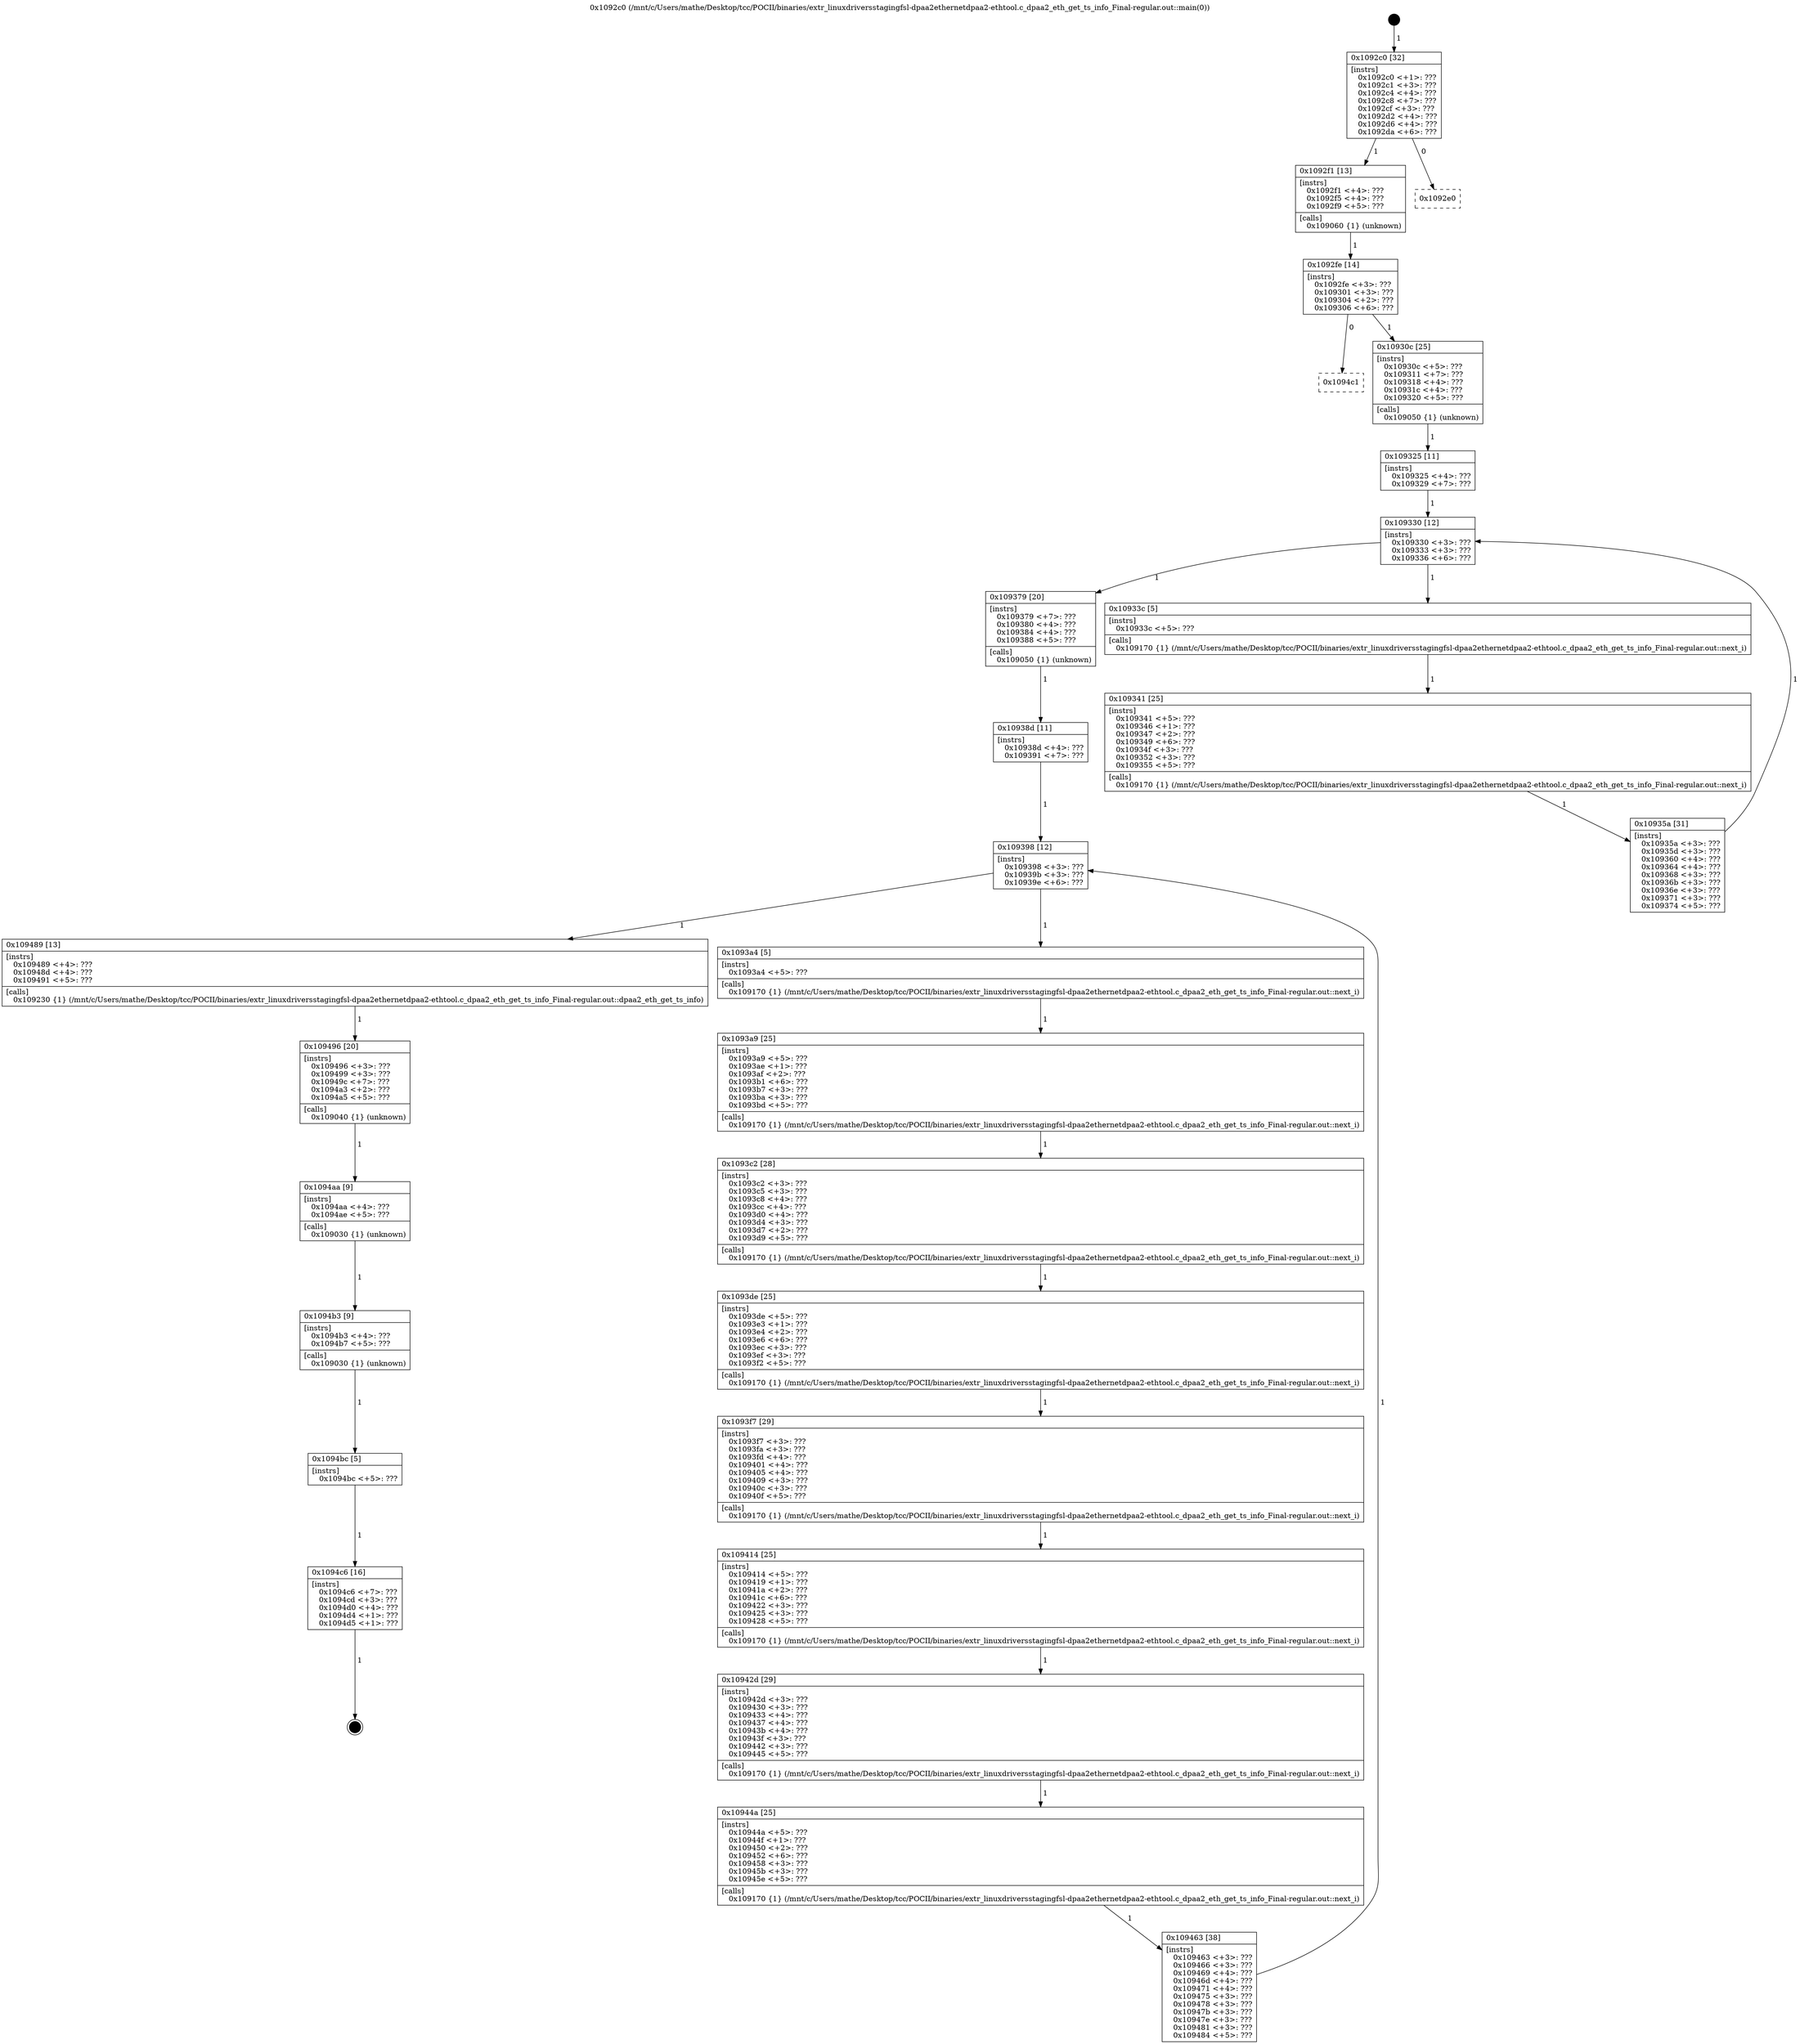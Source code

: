digraph "0x1092c0" {
  label = "0x1092c0 (/mnt/c/Users/mathe/Desktop/tcc/POCII/binaries/extr_linuxdriversstagingfsl-dpaa2ethernetdpaa2-ethtool.c_dpaa2_eth_get_ts_info_Final-regular.out::main(0))"
  labelloc = "t"
  node[shape=record]

  Entry [label="",width=0.3,height=0.3,shape=circle,fillcolor=black,style=filled]
  "0x1092c0" [label="{
     0x1092c0 [32]\l
     | [instrs]\l
     &nbsp;&nbsp;0x1092c0 \<+1\>: ???\l
     &nbsp;&nbsp;0x1092c1 \<+3\>: ???\l
     &nbsp;&nbsp;0x1092c4 \<+4\>: ???\l
     &nbsp;&nbsp;0x1092c8 \<+7\>: ???\l
     &nbsp;&nbsp;0x1092cf \<+3\>: ???\l
     &nbsp;&nbsp;0x1092d2 \<+4\>: ???\l
     &nbsp;&nbsp;0x1092d6 \<+4\>: ???\l
     &nbsp;&nbsp;0x1092da \<+6\>: ???\l
  }"]
  "0x1092f1" [label="{
     0x1092f1 [13]\l
     | [instrs]\l
     &nbsp;&nbsp;0x1092f1 \<+4\>: ???\l
     &nbsp;&nbsp;0x1092f5 \<+4\>: ???\l
     &nbsp;&nbsp;0x1092f9 \<+5\>: ???\l
     | [calls]\l
     &nbsp;&nbsp;0x109060 \{1\} (unknown)\l
  }"]
  "0x1092e0" [label="{
     0x1092e0\l
  }", style=dashed]
  "0x1092fe" [label="{
     0x1092fe [14]\l
     | [instrs]\l
     &nbsp;&nbsp;0x1092fe \<+3\>: ???\l
     &nbsp;&nbsp;0x109301 \<+3\>: ???\l
     &nbsp;&nbsp;0x109304 \<+2\>: ???\l
     &nbsp;&nbsp;0x109306 \<+6\>: ???\l
  }"]
  "0x1094c1" [label="{
     0x1094c1\l
  }", style=dashed]
  "0x10930c" [label="{
     0x10930c [25]\l
     | [instrs]\l
     &nbsp;&nbsp;0x10930c \<+5\>: ???\l
     &nbsp;&nbsp;0x109311 \<+7\>: ???\l
     &nbsp;&nbsp;0x109318 \<+4\>: ???\l
     &nbsp;&nbsp;0x10931c \<+4\>: ???\l
     &nbsp;&nbsp;0x109320 \<+5\>: ???\l
     | [calls]\l
     &nbsp;&nbsp;0x109050 \{1\} (unknown)\l
  }"]
  Exit [label="",width=0.3,height=0.3,shape=circle,fillcolor=black,style=filled,peripheries=2]
  "0x109330" [label="{
     0x109330 [12]\l
     | [instrs]\l
     &nbsp;&nbsp;0x109330 \<+3\>: ???\l
     &nbsp;&nbsp;0x109333 \<+3\>: ???\l
     &nbsp;&nbsp;0x109336 \<+6\>: ???\l
  }"]
  "0x109379" [label="{
     0x109379 [20]\l
     | [instrs]\l
     &nbsp;&nbsp;0x109379 \<+7\>: ???\l
     &nbsp;&nbsp;0x109380 \<+4\>: ???\l
     &nbsp;&nbsp;0x109384 \<+4\>: ???\l
     &nbsp;&nbsp;0x109388 \<+5\>: ???\l
     | [calls]\l
     &nbsp;&nbsp;0x109050 \{1\} (unknown)\l
  }"]
  "0x10933c" [label="{
     0x10933c [5]\l
     | [instrs]\l
     &nbsp;&nbsp;0x10933c \<+5\>: ???\l
     | [calls]\l
     &nbsp;&nbsp;0x109170 \{1\} (/mnt/c/Users/mathe/Desktop/tcc/POCII/binaries/extr_linuxdriversstagingfsl-dpaa2ethernetdpaa2-ethtool.c_dpaa2_eth_get_ts_info_Final-regular.out::next_i)\l
  }"]
  "0x109341" [label="{
     0x109341 [25]\l
     | [instrs]\l
     &nbsp;&nbsp;0x109341 \<+5\>: ???\l
     &nbsp;&nbsp;0x109346 \<+1\>: ???\l
     &nbsp;&nbsp;0x109347 \<+2\>: ???\l
     &nbsp;&nbsp;0x109349 \<+6\>: ???\l
     &nbsp;&nbsp;0x10934f \<+3\>: ???\l
     &nbsp;&nbsp;0x109352 \<+3\>: ???\l
     &nbsp;&nbsp;0x109355 \<+5\>: ???\l
     | [calls]\l
     &nbsp;&nbsp;0x109170 \{1\} (/mnt/c/Users/mathe/Desktop/tcc/POCII/binaries/extr_linuxdriversstagingfsl-dpaa2ethernetdpaa2-ethtool.c_dpaa2_eth_get_ts_info_Final-regular.out::next_i)\l
  }"]
  "0x10935a" [label="{
     0x10935a [31]\l
     | [instrs]\l
     &nbsp;&nbsp;0x10935a \<+3\>: ???\l
     &nbsp;&nbsp;0x10935d \<+3\>: ???\l
     &nbsp;&nbsp;0x109360 \<+4\>: ???\l
     &nbsp;&nbsp;0x109364 \<+4\>: ???\l
     &nbsp;&nbsp;0x109368 \<+3\>: ???\l
     &nbsp;&nbsp;0x10936b \<+3\>: ???\l
     &nbsp;&nbsp;0x10936e \<+3\>: ???\l
     &nbsp;&nbsp;0x109371 \<+3\>: ???\l
     &nbsp;&nbsp;0x109374 \<+5\>: ???\l
  }"]
  "0x109325" [label="{
     0x109325 [11]\l
     | [instrs]\l
     &nbsp;&nbsp;0x109325 \<+4\>: ???\l
     &nbsp;&nbsp;0x109329 \<+7\>: ???\l
  }"]
  "0x109398" [label="{
     0x109398 [12]\l
     | [instrs]\l
     &nbsp;&nbsp;0x109398 \<+3\>: ???\l
     &nbsp;&nbsp;0x10939b \<+3\>: ???\l
     &nbsp;&nbsp;0x10939e \<+6\>: ???\l
  }"]
  "0x109489" [label="{
     0x109489 [13]\l
     | [instrs]\l
     &nbsp;&nbsp;0x109489 \<+4\>: ???\l
     &nbsp;&nbsp;0x10948d \<+4\>: ???\l
     &nbsp;&nbsp;0x109491 \<+5\>: ???\l
     | [calls]\l
     &nbsp;&nbsp;0x109230 \{1\} (/mnt/c/Users/mathe/Desktop/tcc/POCII/binaries/extr_linuxdriversstagingfsl-dpaa2ethernetdpaa2-ethtool.c_dpaa2_eth_get_ts_info_Final-regular.out::dpaa2_eth_get_ts_info)\l
  }"]
  "0x1093a4" [label="{
     0x1093a4 [5]\l
     | [instrs]\l
     &nbsp;&nbsp;0x1093a4 \<+5\>: ???\l
     | [calls]\l
     &nbsp;&nbsp;0x109170 \{1\} (/mnt/c/Users/mathe/Desktop/tcc/POCII/binaries/extr_linuxdriversstagingfsl-dpaa2ethernetdpaa2-ethtool.c_dpaa2_eth_get_ts_info_Final-regular.out::next_i)\l
  }"]
  "0x1093a9" [label="{
     0x1093a9 [25]\l
     | [instrs]\l
     &nbsp;&nbsp;0x1093a9 \<+5\>: ???\l
     &nbsp;&nbsp;0x1093ae \<+1\>: ???\l
     &nbsp;&nbsp;0x1093af \<+2\>: ???\l
     &nbsp;&nbsp;0x1093b1 \<+6\>: ???\l
     &nbsp;&nbsp;0x1093b7 \<+3\>: ???\l
     &nbsp;&nbsp;0x1093ba \<+3\>: ???\l
     &nbsp;&nbsp;0x1093bd \<+5\>: ???\l
     | [calls]\l
     &nbsp;&nbsp;0x109170 \{1\} (/mnt/c/Users/mathe/Desktop/tcc/POCII/binaries/extr_linuxdriversstagingfsl-dpaa2ethernetdpaa2-ethtool.c_dpaa2_eth_get_ts_info_Final-regular.out::next_i)\l
  }"]
  "0x1093c2" [label="{
     0x1093c2 [28]\l
     | [instrs]\l
     &nbsp;&nbsp;0x1093c2 \<+3\>: ???\l
     &nbsp;&nbsp;0x1093c5 \<+3\>: ???\l
     &nbsp;&nbsp;0x1093c8 \<+4\>: ???\l
     &nbsp;&nbsp;0x1093cc \<+4\>: ???\l
     &nbsp;&nbsp;0x1093d0 \<+4\>: ???\l
     &nbsp;&nbsp;0x1093d4 \<+3\>: ???\l
     &nbsp;&nbsp;0x1093d7 \<+2\>: ???\l
     &nbsp;&nbsp;0x1093d9 \<+5\>: ???\l
     | [calls]\l
     &nbsp;&nbsp;0x109170 \{1\} (/mnt/c/Users/mathe/Desktop/tcc/POCII/binaries/extr_linuxdriversstagingfsl-dpaa2ethernetdpaa2-ethtool.c_dpaa2_eth_get_ts_info_Final-regular.out::next_i)\l
  }"]
  "0x1093de" [label="{
     0x1093de [25]\l
     | [instrs]\l
     &nbsp;&nbsp;0x1093de \<+5\>: ???\l
     &nbsp;&nbsp;0x1093e3 \<+1\>: ???\l
     &nbsp;&nbsp;0x1093e4 \<+2\>: ???\l
     &nbsp;&nbsp;0x1093e6 \<+6\>: ???\l
     &nbsp;&nbsp;0x1093ec \<+3\>: ???\l
     &nbsp;&nbsp;0x1093ef \<+3\>: ???\l
     &nbsp;&nbsp;0x1093f2 \<+5\>: ???\l
     | [calls]\l
     &nbsp;&nbsp;0x109170 \{1\} (/mnt/c/Users/mathe/Desktop/tcc/POCII/binaries/extr_linuxdriversstagingfsl-dpaa2ethernetdpaa2-ethtool.c_dpaa2_eth_get_ts_info_Final-regular.out::next_i)\l
  }"]
  "0x1093f7" [label="{
     0x1093f7 [29]\l
     | [instrs]\l
     &nbsp;&nbsp;0x1093f7 \<+3\>: ???\l
     &nbsp;&nbsp;0x1093fa \<+3\>: ???\l
     &nbsp;&nbsp;0x1093fd \<+4\>: ???\l
     &nbsp;&nbsp;0x109401 \<+4\>: ???\l
     &nbsp;&nbsp;0x109405 \<+4\>: ???\l
     &nbsp;&nbsp;0x109409 \<+3\>: ???\l
     &nbsp;&nbsp;0x10940c \<+3\>: ???\l
     &nbsp;&nbsp;0x10940f \<+5\>: ???\l
     | [calls]\l
     &nbsp;&nbsp;0x109170 \{1\} (/mnt/c/Users/mathe/Desktop/tcc/POCII/binaries/extr_linuxdriversstagingfsl-dpaa2ethernetdpaa2-ethtool.c_dpaa2_eth_get_ts_info_Final-regular.out::next_i)\l
  }"]
  "0x109414" [label="{
     0x109414 [25]\l
     | [instrs]\l
     &nbsp;&nbsp;0x109414 \<+5\>: ???\l
     &nbsp;&nbsp;0x109419 \<+1\>: ???\l
     &nbsp;&nbsp;0x10941a \<+2\>: ???\l
     &nbsp;&nbsp;0x10941c \<+6\>: ???\l
     &nbsp;&nbsp;0x109422 \<+3\>: ???\l
     &nbsp;&nbsp;0x109425 \<+3\>: ???\l
     &nbsp;&nbsp;0x109428 \<+5\>: ???\l
     | [calls]\l
     &nbsp;&nbsp;0x109170 \{1\} (/mnt/c/Users/mathe/Desktop/tcc/POCII/binaries/extr_linuxdriversstagingfsl-dpaa2ethernetdpaa2-ethtool.c_dpaa2_eth_get_ts_info_Final-regular.out::next_i)\l
  }"]
  "0x10942d" [label="{
     0x10942d [29]\l
     | [instrs]\l
     &nbsp;&nbsp;0x10942d \<+3\>: ???\l
     &nbsp;&nbsp;0x109430 \<+3\>: ???\l
     &nbsp;&nbsp;0x109433 \<+4\>: ???\l
     &nbsp;&nbsp;0x109437 \<+4\>: ???\l
     &nbsp;&nbsp;0x10943b \<+4\>: ???\l
     &nbsp;&nbsp;0x10943f \<+3\>: ???\l
     &nbsp;&nbsp;0x109442 \<+3\>: ???\l
     &nbsp;&nbsp;0x109445 \<+5\>: ???\l
     | [calls]\l
     &nbsp;&nbsp;0x109170 \{1\} (/mnt/c/Users/mathe/Desktop/tcc/POCII/binaries/extr_linuxdriversstagingfsl-dpaa2ethernetdpaa2-ethtool.c_dpaa2_eth_get_ts_info_Final-regular.out::next_i)\l
  }"]
  "0x10944a" [label="{
     0x10944a [25]\l
     | [instrs]\l
     &nbsp;&nbsp;0x10944a \<+5\>: ???\l
     &nbsp;&nbsp;0x10944f \<+1\>: ???\l
     &nbsp;&nbsp;0x109450 \<+2\>: ???\l
     &nbsp;&nbsp;0x109452 \<+6\>: ???\l
     &nbsp;&nbsp;0x109458 \<+3\>: ???\l
     &nbsp;&nbsp;0x10945b \<+3\>: ???\l
     &nbsp;&nbsp;0x10945e \<+5\>: ???\l
     | [calls]\l
     &nbsp;&nbsp;0x109170 \{1\} (/mnt/c/Users/mathe/Desktop/tcc/POCII/binaries/extr_linuxdriversstagingfsl-dpaa2ethernetdpaa2-ethtool.c_dpaa2_eth_get_ts_info_Final-regular.out::next_i)\l
  }"]
  "0x109463" [label="{
     0x109463 [38]\l
     | [instrs]\l
     &nbsp;&nbsp;0x109463 \<+3\>: ???\l
     &nbsp;&nbsp;0x109466 \<+3\>: ???\l
     &nbsp;&nbsp;0x109469 \<+4\>: ???\l
     &nbsp;&nbsp;0x10946d \<+4\>: ???\l
     &nbsp;&nbsp;0x109471 \<+4\>: ???\l
     &nbsp;&nbsp;0x109475 \<+3\>: ???\l
     &nbsp;&nbsp;0x109478 \<+3\>: ???\l
     &nbsp;&nbsp;0x10947b \<+3\>: ???\l
     &nbsp;&nbsp;0x10947e \<+3\>: ???\l
     &nbsp;&nbsp;0x109481 \<+3\>: ???\l
     &nbsp;&nbsp;0x109484 \<+5\>: ???\l
  }"]
  "0x10938d" [label="{
     0x10938d [11]\l
     | [instrs]\l
     &nbsp;&nbsp;0x10938d \<+4\>: ???\l
     &nbsp;&nbsp;0x109391 \<+7\>: ???\l
  }"]
  "0x109496" [label="{
     0x109496 [20]\l
     | [instrs]\l
     &nbsp;&nbsp;0x109496 \<+3\>: ???\l
     &nbsp;&nbsp;0x109499 \<+3\>: ???\l
     &nbsp;&nbsp;0x10949c \<+7\>: ???\l
     &nbsp;&nbsp;0x1094a3 \<+2\>: ???\l
     &nbsp;&nbsp;0x1094a5 \<+5\>: ???\l
     | [calls]\l
     &nbsp;&nbsp;0x109040 \{1\} (unknown)\l
  }"]
  "0x1094aa" [label="{
     0x1094aa [9]\l
     | [instrs]\l
     &nbsp;&nbsp;0x1094aa \<+4\>: ???\l
     &nbsp;&nbsp;0x1094ae \<+5\>: ???\l
     | [calls]\l
     &nbsp;&nbsp;0x109030 \{1\} (unknown)\l
  }"]
  "0x1094b3" [label="{
     0x1094b3 [9]\l
     | [instrs]\l
     &nbsp;&nbsp;0x1094b3 \<+4\>: ???\l
     &nbsp;&nbsp;0x1094b7 \<+5\>: ???\l
     | [calls]\l
     &nbsp;&nbsp;0x109030 \{1\} (unknown)\l
  }"]
  "0x1094bc" [label="{
     0x1094bc [5]\l
     | [instrs]\l
     &nbsp;&nbsp;0x1094bc \<+5\>: ???\l
  }"]
  "0x1094c6" [label="{
     0x1094c6 [16]\l
     | [instrs]\l
     &nbsp;&nbsp;0x1094c6 \<+7\>: ???\l
     &nbsp;&nbsp;0x1094cd \<+3\>: ???\l
     &nbsp;&nbsp;0x1094d0 \<+4\>: ???\l
     &nbsp;&nbsp;0x1094d4 \<+1\>: ???\l
     &nbsp;&nbsp;0x1094d5 \<+1\>: ???\l
  }"]
  Entry -> "0x1092c0" [label=" 1"]
  "0x1092c0" -> "0x1092f1" [label=" 1"]
  "0x1092c0" -> "0x1092e0" [label=" 0"]
  "0x1092f1" -> "0x1092fe" [label=" 1"]
  "0x1092fe" -> "0x1094c1" [label=" 0"]
  "0x1092fe" -> "0x10930c" [label=" 1"]
  "0x1094c6" -> Exit [label=" 1"]
  "0x10930c" -> "0x109325" [label=" 1"]
  "0x109330" -> "0x109379" [label=" 1"]
  "0x109330" -> "0x10933c" [label=" 1"]
  "0x10933c" -> "0x109341" [label=" 1"]
  "0x109341" -> "0x10935a" [label=" 1"]
  "0x109325" -> "0x109330" [label=" 1"]
  "0x10935a" -> "0x109330" [label=" 1"]
  "0x109379" -> "0x10938d" [label=" 1"]
  "0x109398" -> "0x109489" [label=" 1"]
  "0x109398" -> "0x1093a4" [label=" 1"]
  "0x1093a4" -> "0x1093a9" [label=" 1"]
  "0x1093a9" -> "0x1093c2" [label=" 1"]
  "0x1093c2" -> "0x1093de" [label=" 1"]
  "0x1093de" -> "0x1093f7" [label=" 1"]
  "0x1093f7" -> "0x109414" [label=" 1"]
  "0x109414" -> "0x10942d" [label=" 1"]
  "0x10942d" -> "0x10944a" [label=" 1"]
  "0x10944a" -> "0x109463" [label=" 1"]
  "0x10938d" -> "0x109398" [label=" 1"]
  "0x109463" -> "0x109398" [label=" 1"]
  "0x109489" -> "0x109496" [label=" 1"]
  "0x109496" -> "0x1094aa" [label=" 1"]
  "0x1094aa" -> "0x1094b3" [label=" 1"]
  "0x1094b3" -> "0x1094bc" [label=" 1"]
  "0x1094bc" -> "0x1094c6" [label=" 1"]
}
